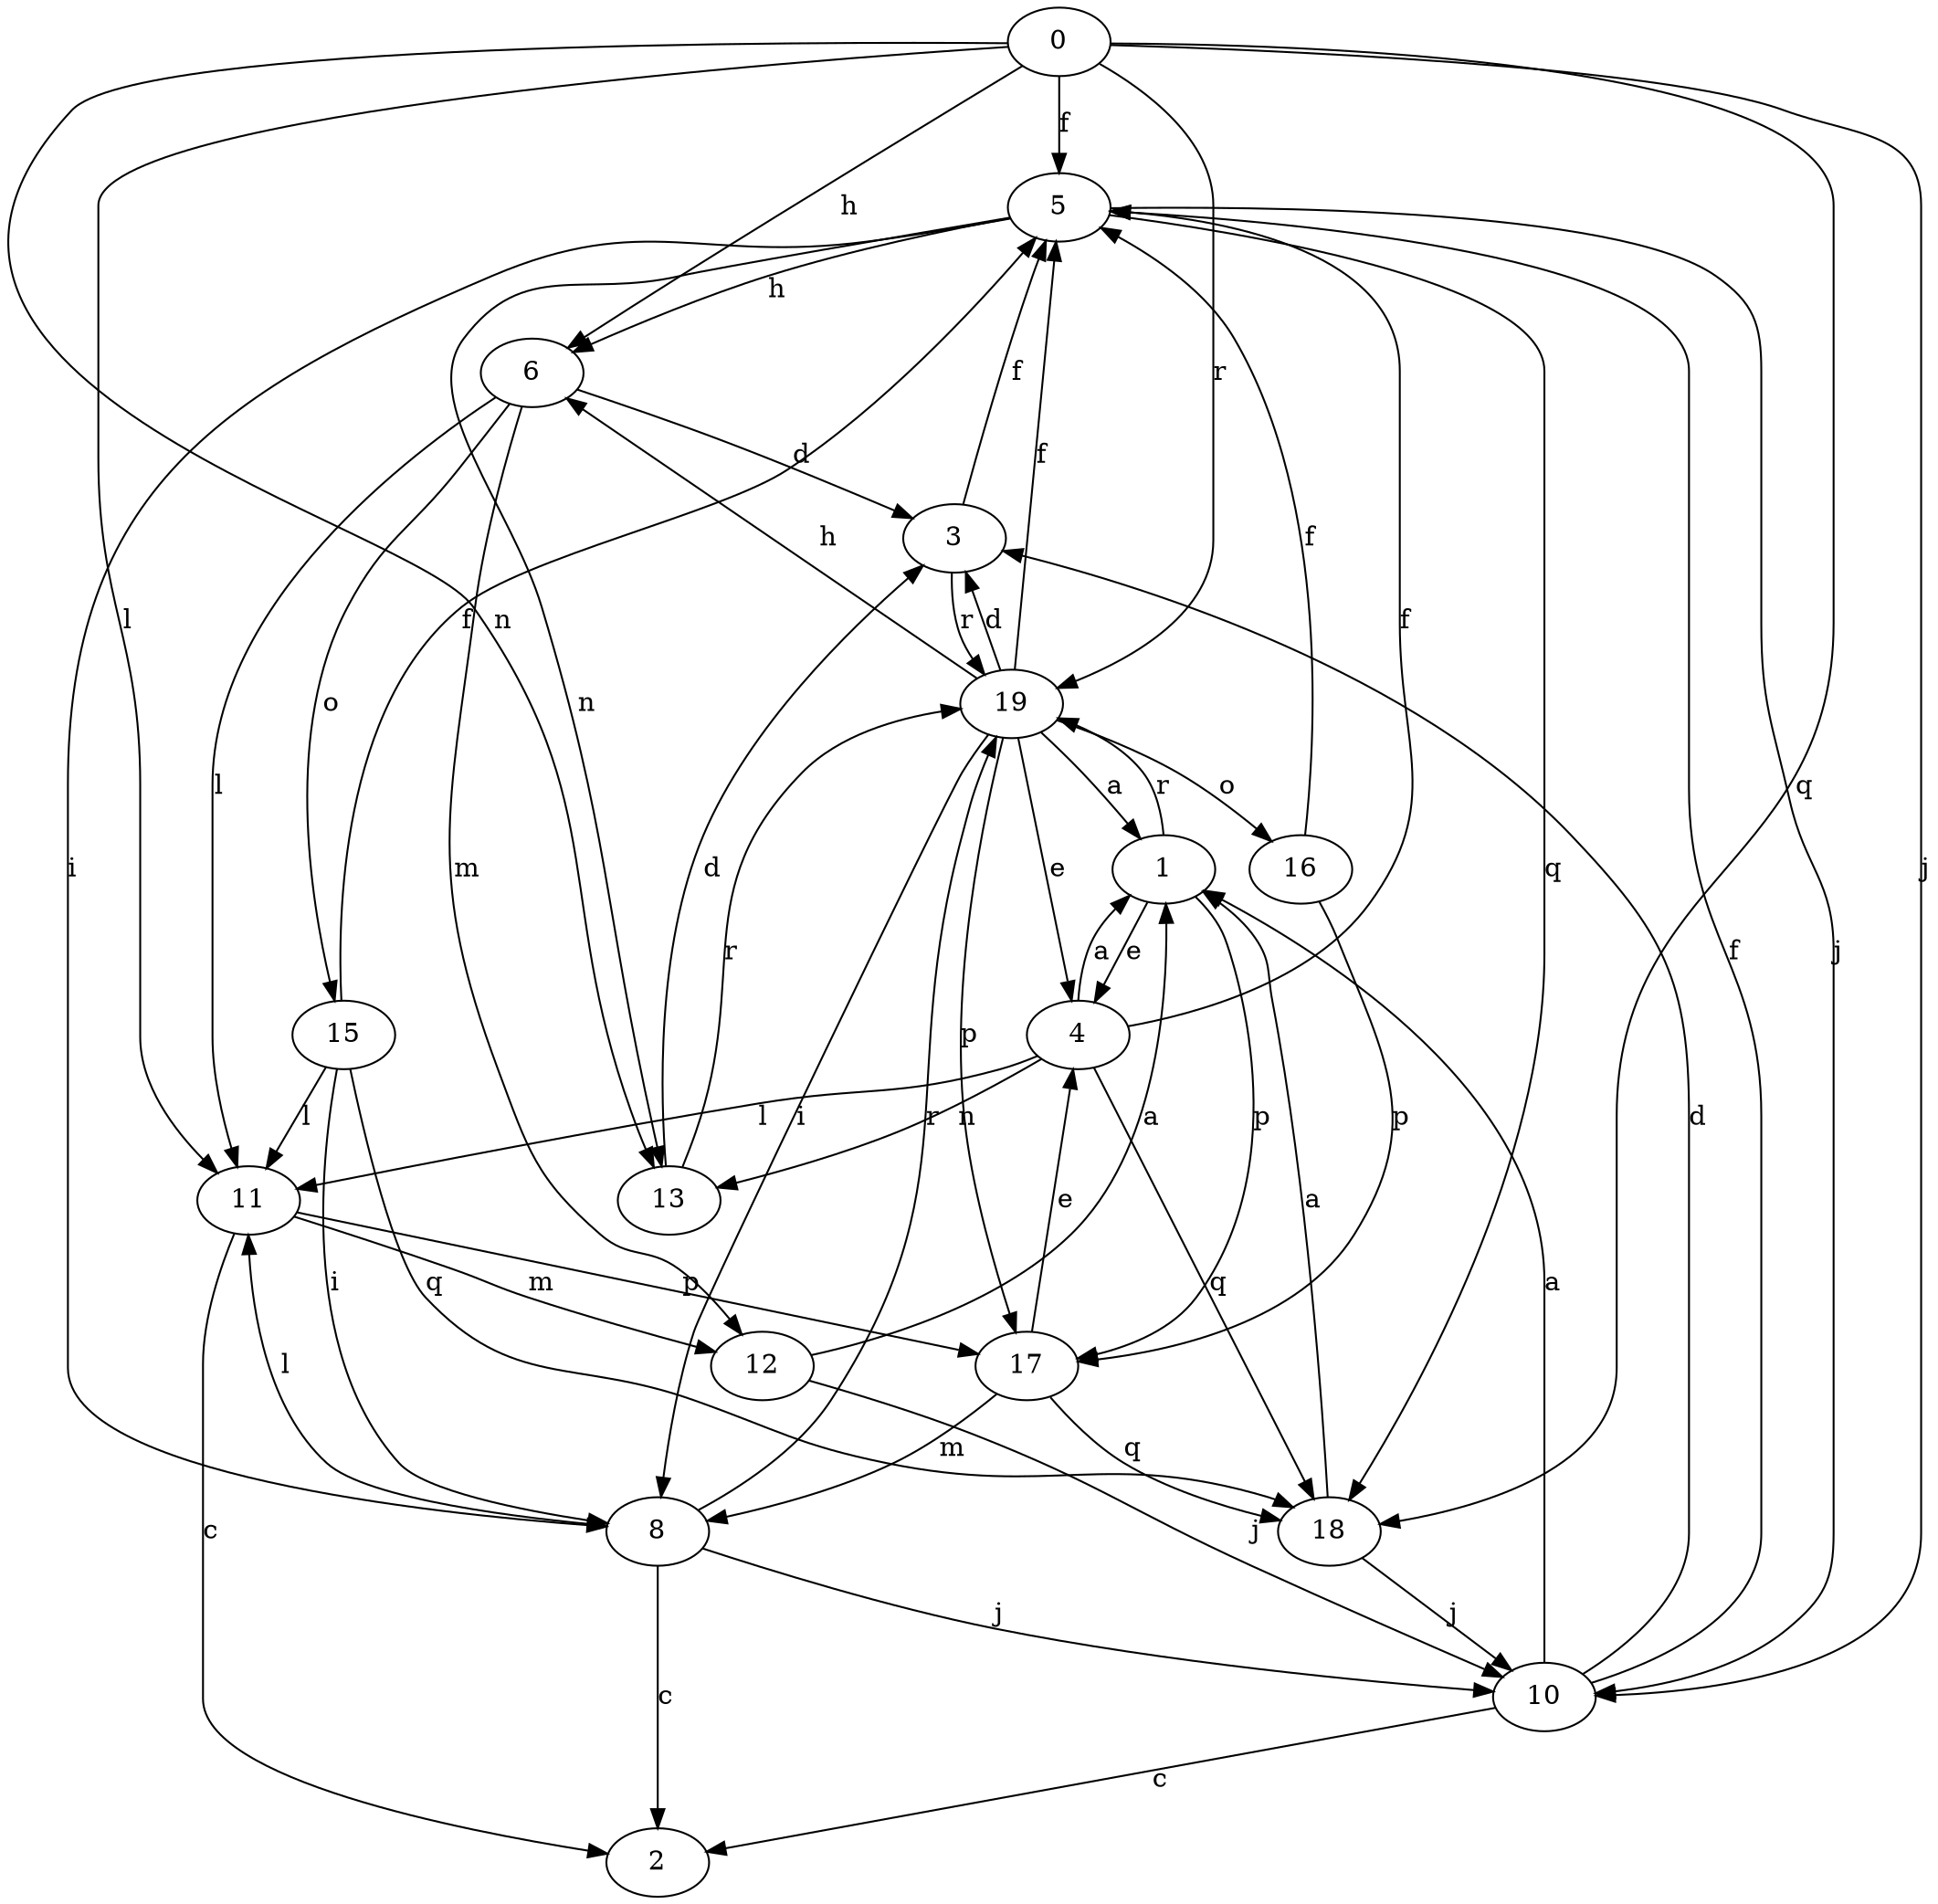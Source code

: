 strict digraph  {
0;
1;
2;
3;
4;
5;
6;
8;
10;
11;
12;
13;
15;
16;
17;
18;
19;
0 -> 5  [label=f];
0 -> 6  [label=h];
0 -> 10  [label=j];
0 -> 11  [label=l];
0 -> 13  [label=n];
0 -> 18  [label=q];
0 -> 19  [label=r];
1 -> 4  [label=e];
1 -> 17  [label=p];
1 -> 19  [label=r];
3 -> 5  [label=f];
3 -> 19  [label=r];
4 -> 1  [label=a];
4 -> 5  [label=f];
4 -> 11  [label=l];
4 -> 13  [label=n];
4 -> 18  [label=q];
5 -> 6  [label=h];
5 -> 8  [label=i];
5 -> 10  [label=j];
5 -> 13  [label=n];
5 -> 18  [label=q];
6 -> 3  [label=d];
6 -> 11  [label=l];
6 -> 12  [label=m];
6 -> 15  [label=o];
8 -> 2  [label=c];
8 -> 10  [label=j];
8 -> 11  [label=l];
8 -> 19  [label=r];
10 -> 1  [label=a];
10 -> 2  [label=c];
10 -> 3  [label=d];
10 -> 5  [label=f];
11 -> 2  [label=c];
11 -> 12  [label=m];
11 -> 17  [label=p];
12 -> 1  [label=a];
12 -> 10  [label=j];
13 -> 3  [label=d];
13 -> 19  [label=r];
15 -> 5  [label=f];
15 -> 8  [label=i];
15 -> 11  [label=l];
15 -> 18  [label=q];
16 -> 5  [label=f];
16 -> 17  [label=p];
17 -> 4  [label=e];
17 -> 18  [label=q];
17 -> 8  [label=m];
18 -> 1  [label=a];
18 -> 10  [label=j];
19 -> 1  [label=a];
19 -> 3  [label=d];
19 -> 4  [label=e];
19 -> 5  [label=f];
19 -> 6  [label=h];
19 -> 8  [label=i];
19 -> 16  [label=o];
19 -> 17  [label=p];
}

